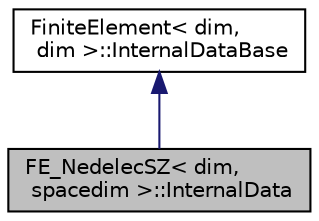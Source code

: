 digraph "FE_NedelecSZ&lt; dim, spacedim &gt;::InternalData"
{
 // LATEX_PDF_SIZE
  edge [fontname="Helvetica",fontsize="10",labelfontname="Helvetica",labelfontsize="10"];
  node [fontname="Helvetica",fontsize="10",shape=record];
  Node1 [label="FE_NedelecSZ\< dim,\l spacedim \>::InternalData",height=0.2,width=0.4,color="black", fillcolor="grey75", style="filled", fontcolor="black",tooltip=" "];
  Node2 -> Node1 [dir="back",color="midnightblue",fontsize="10",style="solid",fontname="Helvetica"];
  Node2 [label="FiniteElement\< dim,\l dim \>::InternalDataBase",height=0.2,width=0.4,color="black", fillcolor="white", style="filled",URL="$classFiniteElement_1_1InternalDataBase.html",tooltip=" "];
}
